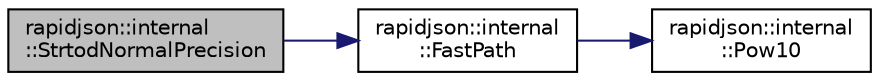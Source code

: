 digraph "rapidjson::internal::StrtodNormalPrecision"
{
 // INTERACTIVE_SVG=YES
 // LATEX_PDF_SIZE
  edge [fontname="Helvetica",fontsize="10",labelfontname="Helvetica",labelfontsize="10"];
  node [fontname="Helvetica",fontsize="10",shape=record];
  rankdir="LR";
  Node191 [label="rapidjson::internal\l::StrtodNormalPrecision",height=0.2,width=0.4,color="black", fillcolor="grey75", style="filled", fontcolor="black",tooltip=" "];
  Node191 -> Node192 [color="midnightblue",fontsize="10",style="solid",fontname="Helvetica"];
  Node192 [label="rapidjson::internal\l::FastPath",height=0.2,width=0.4,color="black", fillcolor="white", style="filled",URL="$namespacerapidjson_1_1internal.html#aadfc08b386baffa85f618e0ef0e2f188",tooltip=" "];
  Node192 -> Node193 [color="midnightblue",fontsize="10",style="solid",fontname="Helvetica"];
  Node193 [label="rapidjson::internal\l::Pow10",height=0.2,width=0.4,color="black", fillcolor="white", style="filled",URL="$namespacerapidjson_1_1internal.html#aba2871b1440237f69acb5ae602407bf9",tooltip="Computes integer powers of 10 in double (10.0^n)."];
}
